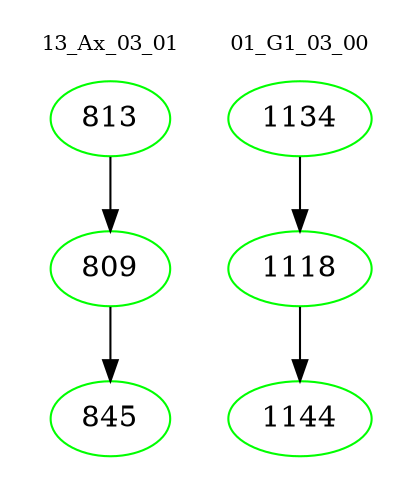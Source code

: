 digraph{
subgraph cluster_0 {
color = white
label = "13_Ax_03_01";
fontsize=10;
T0_813 [label="813", color="green"]
T0_813 -> T0_809 [color="black"]
T0_809 [label="809", color="green"]
T0_809 -> T0_845 [color="black"]
T0_845 [label="845", color="green"]
}
subgraph cluster_1 {
color = white
label = "01_G1_03_00";
fontsize=10;
T1_1134 [label="1134", color="green"]
T1_1134 -> T1_1118 [color="black"]
T1_1118 [label="1118", color="green"]
T1_1118 -> T1_1144 [color="black"]
T1_1144 [label="1144", color="green"]
}
}
